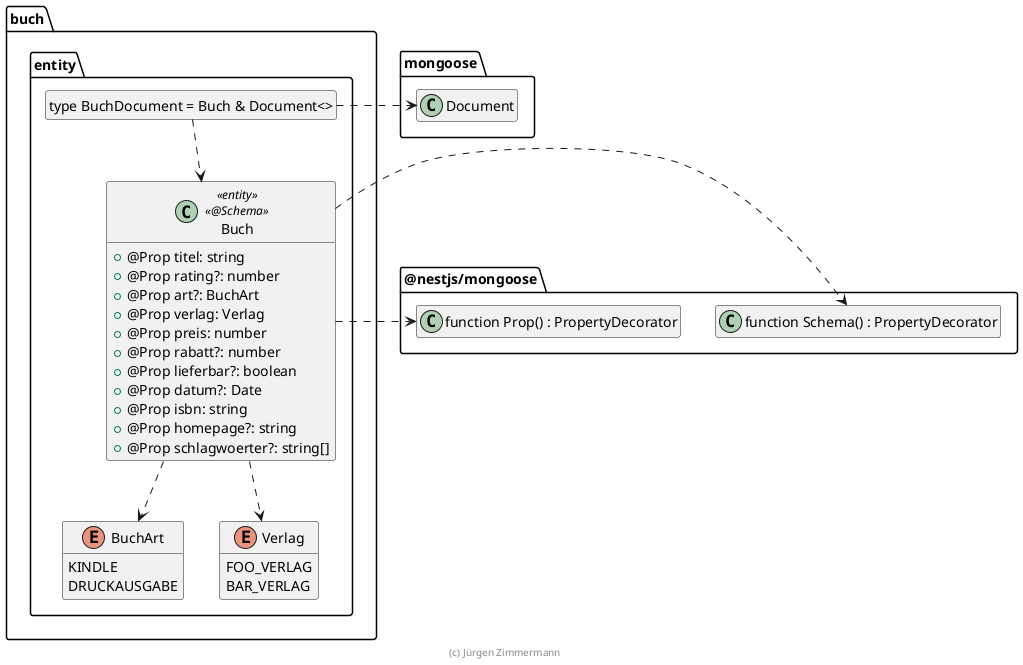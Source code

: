 ' Copyright (C) 2019 - present Juergen Zimmermann, Hochschule Karlsruhe
'
' This program is free software: you can redistribute it and/or modify
' it under the terms of the GNU General Public License as published by
' the Free Software Foundation, either version 3 of the License, or
' (at your option) any later version.
'
' This program is distributed in the hope that it will be useful,
' but WITHOUT ANY WARRANTY; without even the implied warranty of
' MERCHANTABILITY or FITNESS FOR A PARTICULAR PURPOSE.  See the
' GNU General Public License for more details.
'
' You should have received a copy of the GNU General Public License
' along with this program.  If not, see <https://www.gnu.org/licenses/>.

' Preview durch <Alt>d

@startuml Entity

package @nestjs/mongoose {
  class "function Schema() : PropertyDecorator" as Schema
  class "function Prop() : PropertyDecorator" as Prop
}

package mongoose {
  class Document
}

package buch.entity {
  class "type BuchDocument = Buch & Document<>" as BuchDocument
  hide BuchDocument circle

  BuchDocument ..> Buch
  BuchDocument .right.> Document

  class Buch

  Buch .right.> Schema
  Buch .right.> Prop

  Buch ..> BuchArt
  Buch ..> Verlag

  enum BuchArt {
    KINDLE
    DRUCKAUSGABE
  }

  enum Verlag {
    FOO_VERLAG
    BAR_VERLAG
  }

  class Buch <<entity>> <<@Schema>> {
    + @Prop titel: string
    + @Prop rating?: number
    + @Prop art?: BuchArt
    + @Prop verlag: Verlag
    + @Prop preis: number
    + @Prop rabatt?: number
    + @Prop lieferbar?: boolean
    + @Prop datum?: Date
    + @Prop isbn: string
    + @Prop homepage?: string
    + @Prop schlagwoerter?: string[]
  }
}

hide empty members

footer (c) Jürgen Zimmermann

@enduml
